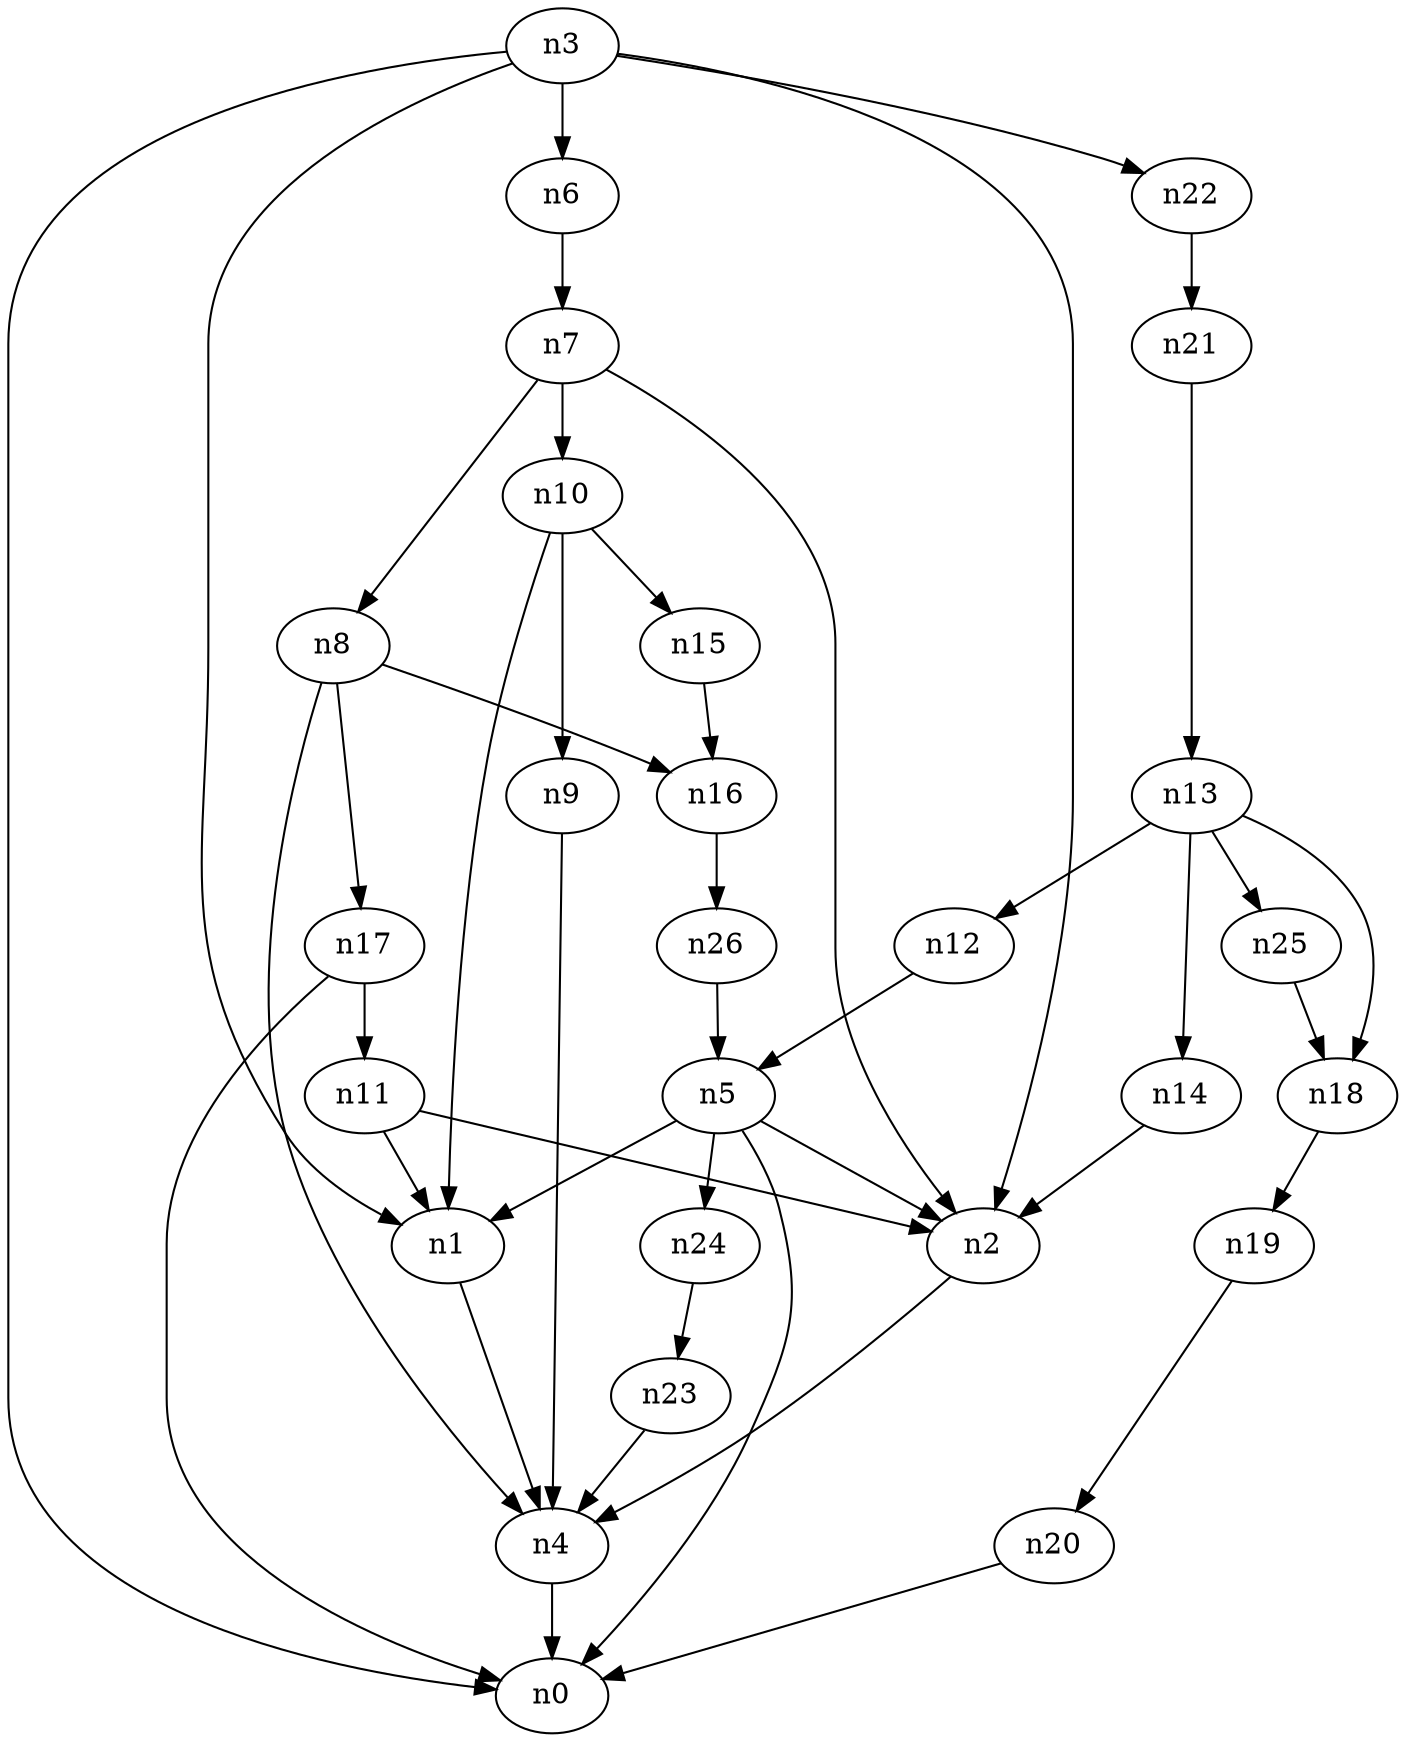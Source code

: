 digraph G {
	n1 -> n4	 [_graphml_id=e4];
	n2 -> n4	 [_graphml_id=e7];
	n3 -> n0	 [_graphml_id=e0];
	n3 -> n1	 [_graphml_id=e3];
	n3 -> n2	 [_graphml_id=e6];
	n3 -> n6	 [_graphml_id=e9];
	n3 -> n22	 [_graphml_id=e35];
	n4 -> n0	 [_graphml_id=e1];
	n5 -> n0	 [_graphml_id=e2];
	n5 -> n1	 [_graphml_id=e5];
	n5 -> n2	 [_graphml_id=e8];
	n5 -> n24	 [_graphml_id=e38];
	n6 -> n7	 [_graphml_id=e10];
	n7 -> n2	 [_graphml_id=e18];
	n7 -> n8	 [_graphml_id=e11];
	n7 -> n10	 [_graphml_id=e41];
	n8 -> n4	 [_graphml_id=e12];
	n8 -> n16	 [_graphml_id=e25];
	n8 -> n17	 [_graphml_id=e27];
	n9 -> n4	 [_graphml_id=e13];
	n10 -> n1	 [_graphml_id=e15];
	n10 -> n9	 [_graphml_id=e14];
	n10 -> n15	 [_graphml_id=e23];
	n11 -> n1	 [_graphml_id=e17];
	n11 -> n2	 [_graphml_id=e16];
	n12 -> n5	 [_graphml_id=e19];
	n13 -> n12	 [_graphml_id=e20];
	n13 -> n14	 [_graphml_id=e21];
	n13 -> n18	 [_graphml_id=e29];
	n13 -> n25	 [_graphml_id=e39];
	n14 -> n2	 [_graphml_id=e22];
	n15 -> n16	 [_graphml_id=e24];
	n16 -> n26	 [_graphml_id=e43];
	n17 -> n0	 [_graphml_id=e28];
	n17 -> n11	 [_graphml_id=e26];
	n18 -> n19	 [_graphml_id=e30];
	n19 -> n20	 [_graphml_id=e31];
	n20 -> n0	 [_graphml_id=e32];
	n21 -> n13	 [_graphml_id=e33];
	n22 -> n21	 [_graphml_id=e34];
	n23 -> n4	 [_graphml_id=e36];
	n24 -> n23	 [_graphml_id=e37];
	n25 -> n18	 [_graphml_id=e40];
	n26 -> n5	 [_graphml_id=e42];
}
